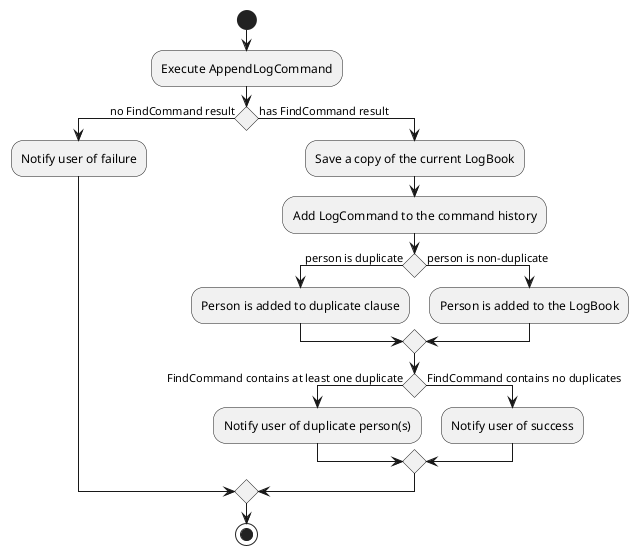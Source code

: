 @startuml

start
:Execute AppendLogCommand;
if () then (no FindCommand result)
  :Notify user of failure;
else (has FindCommand result)
  :Save a copy of the current LogBook;
  :Add LogCommand to the command history;
  if () then (person is duplicate)
    :Person is added to duplicate clause;
  else (person is non-duplicate)
    :Person is added to the LogBook;
endif
if () then (FindCommand contains at least one duplicate)
  :Notify user of duplicate person(s);
else (FindCommand contains no duplicates)
  :Notify user of success;
endif
endif
stop
@enduml
